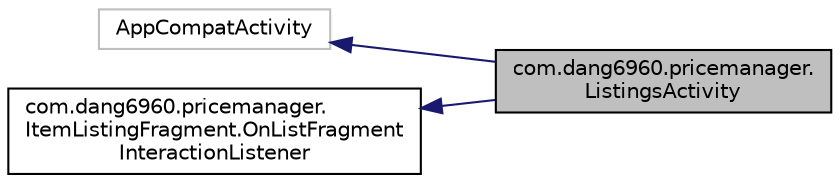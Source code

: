 digraph "com.dang6960.pricemanager.ListingsActivity"
{
 // LATEX_PDF_SIZE
  edge [fontname="Helvetica",fontsize="10",labelfontname="Helvetica",labelfontsize="10"];
  node [fontname="Helvetica",fontsize="10",shape=record];
  rankdir="LR";
  Node1 [label="com.dang6960.pricemanager.\lListingsActivity",height=0.2,width=0.4,color="black", fillcolor="grey75", style="filled", fontcolor="black",tooltip=" "];
  Node2 -> Node1 [dir="back",color="midnightblue",fontsize="10",style="solid",fontname="Helvetica"];
  Node2 [label="AppCompatActivity",height=0.2,width=0.4,color="grey75", fillcolor="white", style="filled",tooltip=" "];
  Node3 -> Node1 [dir="back",color="midnightblue",fontsize="10",style="solid",fontname="Helvetica"];
  Node3 [label="com.dang6960.pricemanager.\lItemListingFragment.OnListFragment\lInteractionListener",height=0.2,width=0.4,color="black", fillcolor="white", style="filled",URL="$interfacecom_1_1dang6960_1_1pricemanager_1_1_item_listing_fragment_1_1_on_list_fragment_interaction_listener.html",tooltip=" "];
}
